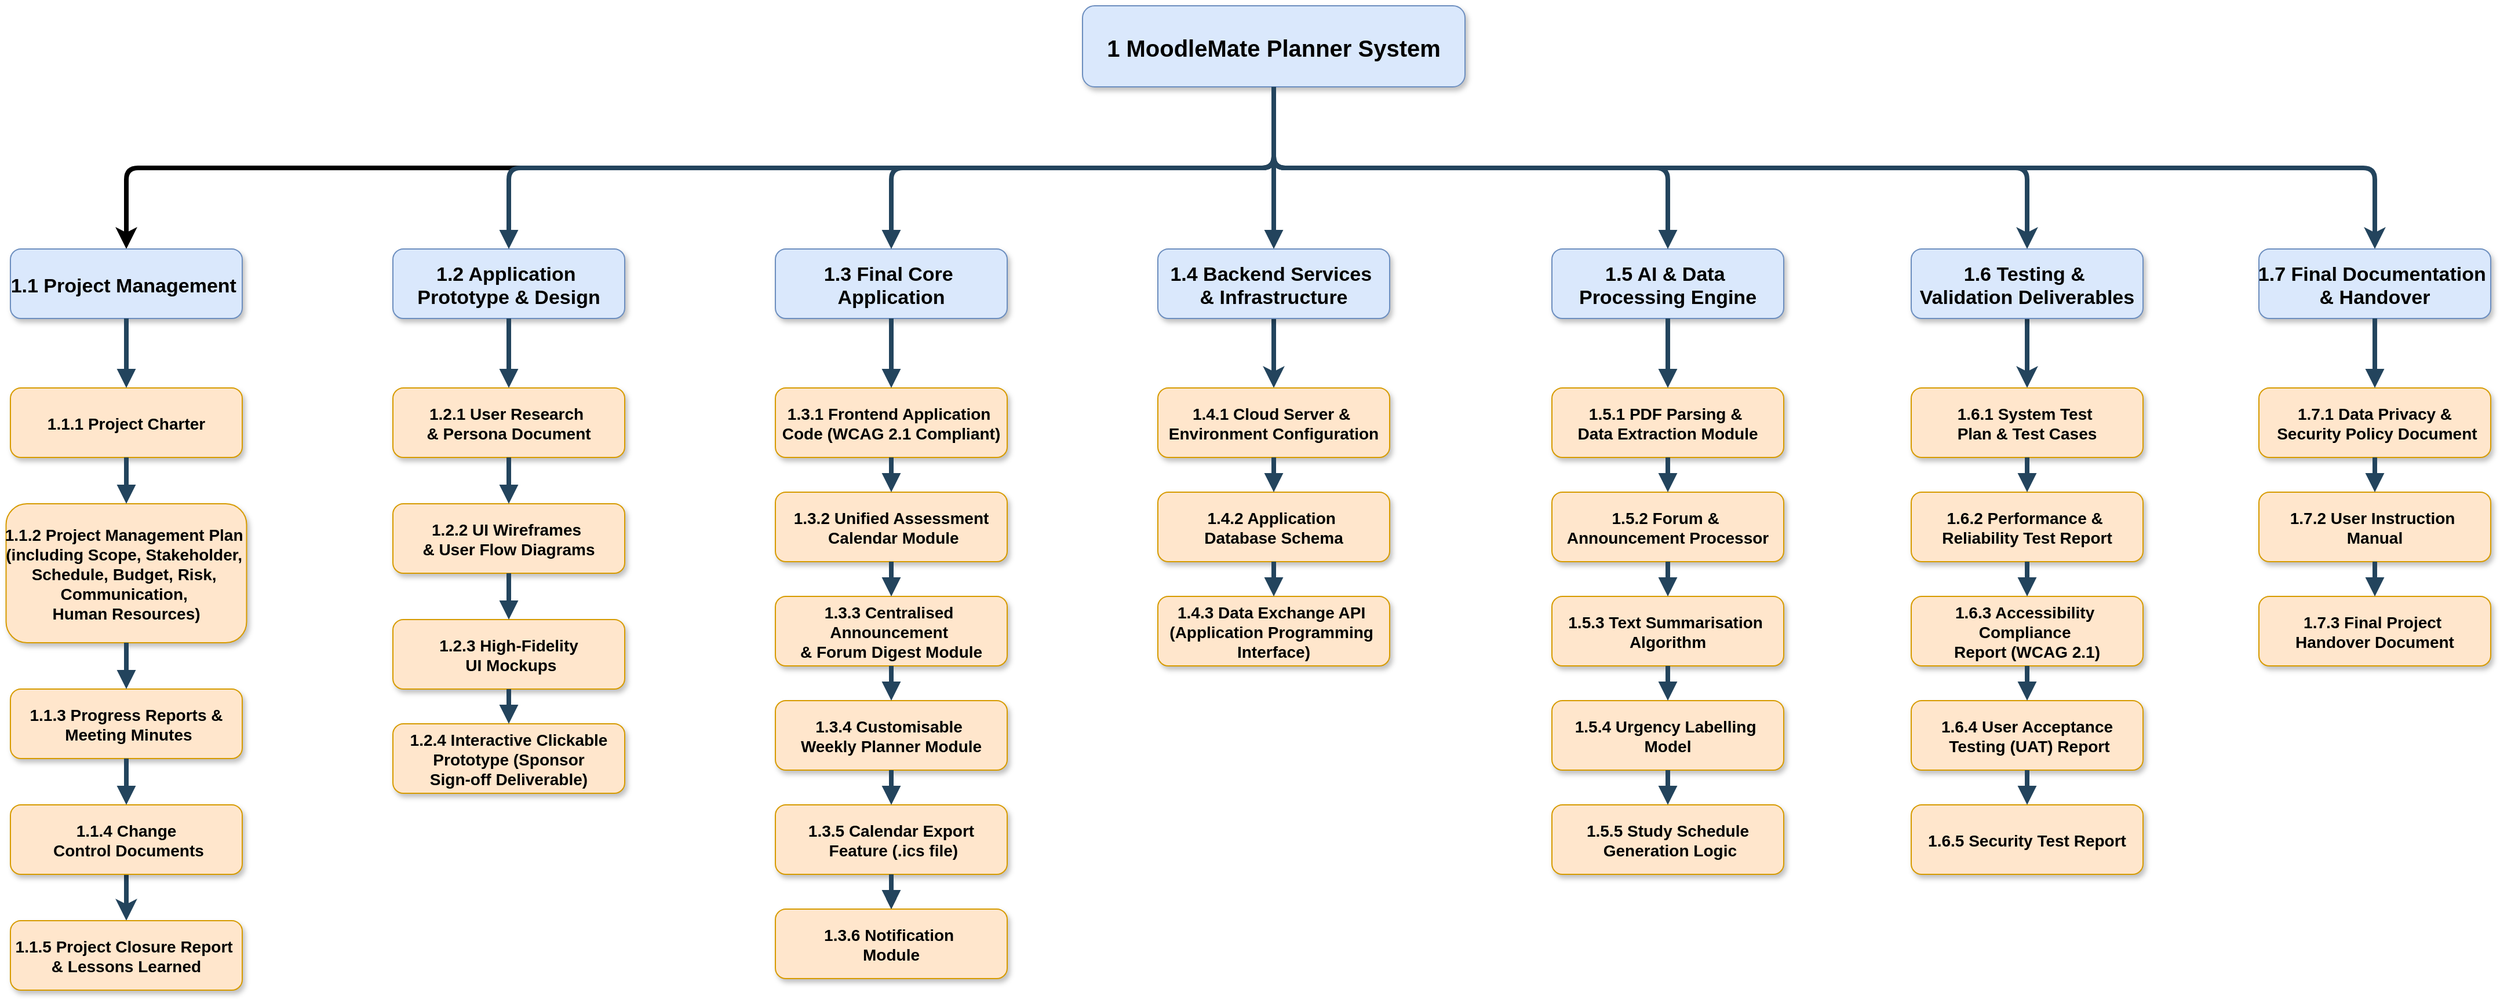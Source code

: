 <mxfile version="28.2.5">
  <diagram name="Page-1" id="97916047-d0de-89f5-080d-49f4d83e522f">
    <mxGraphModel dx="2646.5" dy="667" grid="1" gridSize="10" guides="1" tooltips="1" connect="1" arrows="1" fold="1" page="1" pageScale="1.5" pageWidth="1169" pageHeight="827" background="none" math="0" shadow="0">
      <root>
        <mxCell id="0" />
        <mxCell id="1" parent="0" />
        <mxCell id="X0FZ6w632vzJPn5fqte3-67" style="edgeStyle=orthogonalEdgeStyle;rounded=1;orthogonalLoop=1;jettySize=auto;html=1;exitX=0.5;exitY=1;exitDx=0;exitDy=0;strokeWidth=4;curved=0;strokeColor=#23445D;" parent="1" source="3" target="7" edge="1">
          <mxGeometry relative="1" as="geometry" />
        </mxCell>
        <mxCell id="X0FZ6w632vzJPn5fqte3-89" style="edgeStyle=orthogonalEdgeStyle;rounded=1;orthogonalLoop=1;jettySize=auto;html=1;exitX=0.5;exitY=1;exitDx=0;exitDy=0;strokeWidth=4;curved=0;strokeColor=#23445D;" parent="1" source="3" target="X0FZ6w632vzJPn5fqte3-69" edge="1">
          <mxGeometry relative="1" as="geometry" />
        </mxCell>
        <mxCell id="bBaxxTamTcXbbt5jnj0J-54" style="edgeStyle=orthogonalEdgeStyle;rounded=1;orthogonalLoop=1;jettySize=auto;html=1;exitX=0.5;exitY=1;exitDx=0;exitDy=0;strokeWidth=4;curved=0;entryX=0.5;entryY=0;entryDx=0;entryDy=0;" edge="1" parent="1" source="3" target="bBaxxTamTcXbbt5jnj0J-55">
          <mxGeometry relative="1" as="geometry">
            <mxPoint x="-130" y="470" as="targetPoint" />
          </mxGeometry>
        </mxCell>
        <mxCell id="3" value="1 MoodleMate Planner System" style="rounded=1;fillColor=#dae8fc;strokeColor=#6c8ebf;shadow=1;fontStyle=1;fontSize=20;" parent="1" vertex="1">
          <mxGeometry x="695" y="270" width="330" height="70" as="geometry" />
        </mxCell>
        <mxCell id="4" value="1.2 Application &#xa;Prototype &amp; Design" style="rounded=1;fillColor=#dae8fc;strokeColor=#6c8ebf;shadow=1;fontStyle=1;fontSize=17;" parent="1" vertex="1">
          <mxGeometry x="100" y="480" width="200" height="60" as="geometry" />
        </mxCell>
        <mxCell id="5" value="1.3 Final Core &#xa;Application" style="rounded=1;fillColor=#dae8fc;strokeColor=#6c8ebf;shadow=1;fontStyle=1;fontSize=17;" parent="1" vertex="1">
          <mxGeometry x="430" y="480" width="200" height="60" as="geometry" />
        </mxCell>
        <mxCell id="6" value="1.5 AI &amp; Data &#xa;Processing Engine" style="rounded=1;fillColor=#dae8fc;strokeColor=#6c8ebf;shadow=1;fontStyle=1;fontSize=17;" parent="1" vertex="1">
          <mxGeometry x="1100" y="480" width="200" height="60" as="geometry" />
        </mxCell>
        <mxCell id="X0FZ6w632vzJPn5fqte3-68" style="edgeStyle=orthogonalEdgeStyle;rounded=1;orthogonalLoop=1;jettySize=auto;html=1;entryX=0.5;entryY=0;entryDx=0;entryDy=0;strokeWidth=4;strokeColor=light-dark(#23445D,#EDEDED);curved=0;" parent="1" source="7" target="X0FZ6w632vzJPn5fqte3-58" edge="1">
          <mxGeometry relative="1" as="geometry" />
        </mxCell>
        <mxCell id="7" value="1.6 Testing &amp; &#xa;Validation Deliverables" style="rounded=1;fillColor=#dae8fc;strokeColor=#6c8ebf;shadow=1;fontStyle=1;fontSize=17;" parent="1" vertex="1">
          <mxGeometry x="1410" y="480" width="200" height="60" as="geometry" />
        </mxCell>
        <mxCell id="8" value="1.2.1 User Research &#xa;&amp; Persona Document" style="rounded=1;fillColor=#ffe6cc;strokeColor=#d79b00;shadow=1;fontStyle=1;fontSize=14;" parent="1" vertex="1">
          <mxGeometry x="100" y="600" width="200" height="60" as="geometry" />
        </mxCell>
        <mxCell id="9" value="1.2.2 UI Wireframes &#xa;&amp; User Flow Diagrams" style="rounded=1;fillColor=#ffe6cc;strokeColor=#d79b00;shadow=1;fontStyle=1;fontSize=14;" parent="1" vertex="1">
          <mxGeometry x="100" y="700" width="200" height="60" as="geometry" />
        </mxCell>
        <mxCell id="10" value="1.2.3 High-Fidelity&#xa; UI Mockups" style="rounded=1;fillColor=#ffe6cc;strokeColor=#d79b00;shadow=1;fontStyle=1;fontSize=14;" parent="1" vertex="1">
          <mxGeometry x="100" y="800" width="200" height="60" as="geometry" />
        </mxCell>
        <mxCell id="11" value="1.2.4 Interactive Clickable&#xa; Prototype (Sponsor &#xa;Sign-off Deliverable)" style="rounded=1;fillColor=#ffe6cc;strokeColor=#d79b00;shadow=1;fontStyle=1;fontSize=14;" parent="1" vertex="1">
          <mxGeometry x="100" y="890" width="200" height="60" as="geometry" />
        </mxCell>
        <mxCell id="13" value="1.3.1 Frontend Application &#xa;Code (WCAG 2.1 Compliant)" style="rounded=1;fillColor=#ffe6cc;strokeColor=#d79b00;shadow=1;fontStyle=1;fontSize=14;" parent="1" vertex="1">
          <mxGeometry x="430" y="600" width="200" height="60" as="geometry" />
        </mxCell>
        <mxCell id="14" value="1.3.2 Unified Assessment&#xa; Calendar Module" style="rounded=1;fillColor=#ffe6cc;strokeColor=#d79b00;shadow=1;fontStyle=1;fontSize=14;" parent="1" vertex="1">
          <mxGeometry x="430" y="690" width="200" height="60" as="geometry" />
        </mxCell>
        <mxCell id="15" value="1.3.3 Centralised &#xa;Announcement &#xa;&amp; Forum Digest Module" style="rounded=1;fillColor=#ffe6cc;strokeColor=#d79b00;shadow=1;fontStyle=1;fontSize=14;" parent="1" vertex="1">
          <mxGeometry x="430" y="780" width="200" height="60" as="geometry" />
        </mxCell>
        <mxCell id="16" value="1.3.4 Customisable &#xa;Weekly Planner Module" style="rounded=1;fillColor=#ffe6cc;strokeColor=#d79b00;shadow=1;fontStyle=1;fontSize=14;" parent="1" vertex="1">
          <mxGeometry x="430" y="870" width="200" height="60" as="geometry" />
        </mxCell>
        <mxCell id="23" value="1.5.1 PDF Parsing &amp; &#xa;Data Extraction Module" style="rounded=1;fillColor=#ffe6cc;strokeColor=#d79b00;shadow=1;fontStyle=1;fontSize=14;" parent="1" vertex="1">
          <mxGeometry x="1100" y="600" width="200" height="60" as="geometry" />
        </mxCell>
        <mxCell id="24" value="1.5.2 Forum &amp; &#xa;Announcement Processor" style="rounded=1;fillColor=#ffe6cc;strokeColor=#d79b00;shadow=1;fontStyle=1;fontSize=14;" parent="1" vertex="1">
          <mxGeometry x="1100" y="690" width="200" height="60" as="geometry" />
        </mxCell>
        <mxCell id="25" value="1.5.3 Text Summarisation &#xa;Algorithm" style="rounded=1;fillColor=#ffe6cc;strokeColor=#d79b00;shadow=1;fontStyle=1;fontSize=14;" parent="1" vertex="1">
          <mxGeometry x="1100" y="780" width="200" height="60" as="geometry" />
        </mxCell>
        <mxCell id="26" value="1.5.4 Urgency Labelling &#xa;Model" style="rounded=1;fillColor=#ffe6cc;strokeColor=#d79b00;shadow=1;fontStyle=1;fontSize=14;" parent="1" vertex="1">
          <mxGeometry x="1100" y="870" width="200" height="60" as="geometry" />
        </mxCell>
        <mxCell id="27" value="1.5.5 Study Schedule&#xa; Generation Logic" style="rounded=1;fillColor=#ffe6cc;strokeColor=#d79b00;shadow=1;fontStyle=1;fontSize=14;" parent="1" vertex="1">
          <mxGeometry x="1100" y="960" width="200" height="60" as="geometry" />
        </mxCell>
        <mxCell id="30" value="" style="edgeStyle=elbowEdgeStyle;elbow=vertical;strokeWidth=4;endArrow=block;endFill=1;fontStyle=1;strokeColor=#23445D;" parent="1" source="3" target="5" edge="1">
          <mxGeometry x="22" y="165.5" width="100" height="100" as="geometry">
            <mxPoint x="22" y="265.5" as="sourcePoint" />
            <mxPoint x="122" y="165.5" as="targetPoint" />
          </mxGeometry>
        </mxCell>
        <mxCell id="31" value="" style="edgeStyle=elbowEdgeStyle;elbow=vertical;strokeWidth=4;endArrow=block;endFill=1;fontStyle=1;strokeColor=#23445D;" parent="1" source="3" target="4" edge="1">
          <mxGeometry x="22" y="165.5" width="100" height="100" as="geometry">
            <mxPoint x="22" y="265.5" as="sourcePoint" />
            <mxPoint x="122" y="165.5" as="targetPoint" />
          </mxGeometry>
        </mxCell>
        <mxCell id="32" value="" style="edgeStyle=elbowEdgeStyle;elbow=vertical;strokeWidth=4;endArrow=block;endFill=1;fontStyle=1;strokeColor=#23445D;" parent="1" source="3" target="6" edge="1">
          <mxGeometry x="22" y="165.5" width="100" height="100" as="geometry">
            <mxPoint x="22" y="265.5" as="sourcePoint" />
            <mxPoint x="122" y="165.5" as="targetPoint" />
          </mxGeometry>
        </mxCell>
        <mxCell id="34" value="" style="edgeStyle=elbowEdgeStyle;elbow=vertical;strokeWidth=4;endArrow=block;endFill=1;fontStyle=1;strokeColor=#23445D;exitX=0.5;exitY=1;exitDx=0;exitDy=0;entryX=0.5;entryY=0;entryDx=0;entryDy=0;" parent="1" source="4" target="8" edge="1">
          <mxGeometry x="22" y="165.5" width="100" height="100" as="geometry">
            <mxPoint x="22" y="265.5" as="sourcePoint" />
            <mxPoint x="122" y="165.5" as="targetPoint" />
            <Array as="points">
              <mxPoint x="170" y="590" />
            </Array>
          </mxGeometry>
        </mxCell>
        <mxCell id="37" value="" style="edgeStyle=elbowEdgeStyle;elbow=vertical;strokeWidth=4;endArrow=block;endFill=1;fontStyle=1;strokeColor=#23445D;exitX=0.5;exitY=1;exitDx=0;exitDy=0;entryX=0.5;entryY=0;entryDx=0;entryDy=0;" parent="1" source="6" target="23" edge="1">
          <mxGeometry x="22" y="165.5" width="100" height="100" as="geometry">
            <mxPoint x="132" y="270" as="sourcePoint" />
            <mxPoint x="232" y="170" as="targetPoint" />
            <Array as="points">
              <mxPoint x="1250" y="584.5" />
            </Array>
          </mxGeometry>
        </mxCell>
        <mxCell id="38" value="" style="edgeStyle=elbowEdgeStyle;elbow=vertical;strokeWidth=4;endArrow=block;endFill=1;fontStyle=1;strokeColor=#23445D;" parent="1" source="8" target="9" edge="1">
          <mxGeometry x="62" y="165.5" width="100" height="100" as="geometry">
            <mxPoint x="-180" y="240" as="sourcePoint" />
            <mxPoint x="-80" y="140" as="targetPoint" />
          </mxGeometry>
        </mxCell>
        <mxCell id="39" value="" style="edgeStyle=elbowEdgeStyle;elbow=vertical;strokeWidth=4;endArrow=block;endFill=1;fontStyle=1;strokeColor=#23445D;" parent="1" source="9" target="10" edge="1">
          <mxGeometry x="62" y="175.5" width="100" height="100" as="geometry">
            <mxPoint x="-180" y="250" as="sourcePoint" />
            <mxPoint x="-80" y="150" as="targetPoint" />
          </mxGeometry>
        </mxCell>
        <mxCell id="40" value="" style="edgeStyle=elbowEdgeStyle;elbow=vertical;strokeWidth=4;endArrow=block;endFill=1;fontStyle=1;strokeColor=#23445D;" parent="1" source="10" target="11" edge="1">
          <mxGeometry x="62" y="185.5" width="100" height="100" as="geometry">
            <mxPoint x="-180" y="260" as="sourcePoint" />
            <mxPoint x="-80" y="160" as="targetPoint" />
          </mxGeometry>
        </mxCell>
        <mxCell id="42" value="" style="edgeStyle=elbowEdgeStyle;elbow=vertical;strokeWidth=4;endArrow=block;endFill=1;fontStyle=1;strokeColor=#23445D;" parent="1" source="13" target="14" edge="1">
          <mxGeometry x="62" y="165.5" width="100" height="100" as="geometry">
            <mxPoint x="-70" y="240" as="sourcePoint" />
            <mxPoint x="30" y="140" as="targetPoint" />
          </mxGeometry>
        </mxCell>
        <mxCell id="43" value="" style="edgeStyle=elbowEdgeStyle;elbow=vertical;strokeWidth=4;endArrow=block;endFill=1;fontStyle=1;strokeColor=#23445D;" parent="1" source="14" target="15" edge="1">
          <mxGeometry x="62" y="175.5" width="100" height="100" as="geometry">
            <mxPoint x="-70" y="250" as="sourcePoint" />
            <mxPoint x="30" y="150" as="targetPoint" />
          </mxGeometry>
        </mxCell>
        <mxCell id="44" value="" style="edgeStyle=elbowEdgeStyle;elbow=vertical;strokeWidth=4;endArrow=block;endFill=1;fontStyle=1;strokeColor=#23445D;" parent="1" source="15" target="16" edge="1">
          <mxGeometry x="62" y="185.5" width="100" height="100" as="geometry">
            <mxPoint x="-70" y="260" as="sourcePoint" />
            <mxPoint x="30" y="160" as="targetPoint" />
          </mxGeometry>
        </mxCell>
        <mxCell id="50" value="" style="edgeStyle=elbowEdgeStyle;elbow=vertical;strokeWidth=4;endArrow=block;endFill=1;fontStyle=1;strokeColor=#23445D;" parent="1" source="23" target="24" edge="1">
          <mxGeometry x="72" y="165.5" width="100" height="100" as="geometry">
            <mxPoint x="80" y="250" as="sourcePoint" />
            <mxPoint x="180" y="150" as="targetPoint" />
          </mxGeometry>
        </mxCell>
        <mxCell id="51" value="" style="edgeStyle=elbowEdgeStyle;elbow=vertical;strokeWidth=4;endArrow=block;endFill=1;fontStyle=1;strokeColor=#23445D;" parent="1" source="24" target="25" edge="1">
          <mxGeometry x="72" y="175.5" width="100" height="100" as="geometry">
            <mxPoint x="80" y="260" as="sourcePoint" />
            <mxPoint x="180" y="160" as="targetPoint" />
          </mxGeometry>
        </mxCell>
        <mxCell id="52" value="" style="edgeStyle=elbowEdgeStyle;elbow=vertical;strokeWidth=4;endArrow=block;endFill=1;fontStyle=1;strokeColor=#23445D;" parent="1" source="25" target="26" edge="1">
          <mxGeometry x="72" y="185.5" width="100" height="100" as="geometry">
            <mxPoint x="80" y="270" as="sourcePoint" />
            <mxPoint x="180" y="170" as="targetPoint" />
          </mxGeometry>
        </mxCell>
        <mxCell id="53" value="" style="edgeStyle=elbowEdgeStyle;elbow=vertical;strokeWidth=4;endArrow=block;endFill=1;fontStyle=1;strokeColor=#23445D;" parent="1" source="26" target="27" edge="1">
          <mxGeometry x="72" y="195.5" width="100" height="100" as="geometry">
            <mxPoint x="80" y="280" as="sourcePoint" />
            <mxPoint x="180" y="180" as="targetPoint" />
          </mxGeometry>
        </mxCell>
        <mxCell id="54" value="" style="edgeStyle=elbowEdgeStyle;elbow=vertical;strokeWidth=4;endArrow=block;endFill=1;fontStyle=1;strokeColor=#23445D;exitX=0.5;exitY=1;exitDx=0;exitDy=0;" parent="1" source="5" target="13" edge="1">
          <mxGeometry x="22" y="165.5" width="100" height="100" as="geometry">
            <mxPoint x="82" y="265.5" as="sourcePoint" />
            <mxPoint x="182" y="165.5" as="targetPoint" />
            <Array as="points">
              <mxPoint x="530" y="570" />
            </Array>
          </mxGeometry>
        </mxCell>
        <mxCell id="X0FZ6w632vzJPn5fqte3-56" value="" style="edgeStyle=elbowEdgeStyle;elbow=vertical;strokeWidth=4;endArrow=block;endFill=1;fontStyle=1;strokeColor=#23445D;" parent="1" source="3" target="X0FZ6w632vzJPn5fqte3-55" edge="1">
          <mxGeometry x="22" y="165.5" width="100" height="100" as="geometry">
            <mxPoint x="772" y="406" as="sourcePoint" />
            <mxPoint x="942" y="616" as="targetPoint" />
            <Array as="points" />
          </mxGeometry>
        </mxCell>
        <mxCell id="X0FZ6w632vzJPn5fqte3-87" style="edgeStyle=orthogonalEdgeStyle;rounded=1;orthogonalLoop=1;jettySize=auto;html=1;entryX=0.5;entryY=0;entryDx=0;entryDy=0;curved=0;strokeWidth=4;strokeColor=#23445D;" parent="1" source="X0FZ6w632vzJPn5fqte3-55" target="X0FZ6w632vzJPn5fqte3-80" edge="1">
          <mxGeometry relative="1" as="geometry" />
        </mxCell>
        <mxCell id="X0FZ6w632vzJPn5fqte3-55" value="1.4 Backend Services &#xa;&amp; Infrastructure" style="rounded=1;fillColor=#dae8fc;strokeColor=#6c8ebf;shadow=1;fontStyle=1;fontSize=17;" parent="1" vertex="1">
          <mxGeometry x="760" y="480" width="200" height="60" as="geometry" />
        </mxCell>
        <mxCell id="X0FZ6w632vzJPn5fqte3-58" value="1.6.1 System Test &#xa;Plan &amp; Test Cases" style="rounded=1;fillColor=#ffe6cc;strokeColor=#d79b00;shadow=1;fontStyle=1;fontSize=14;" parent="1" vertex="1">
          <mxGeometry x="1410" y="600" width="200" height="60" as="geometry" />
        </mxCell>
        <mxCell id="X0FZ6w632vzJPn5fqte3-59" value="1.6.2 Performance &amp; &#xa;Reliability Test Report" style="rounded=1;fillColor=#ffe6cc;strokeColor=#d79b00;shadow=1;fontStyle=1;fontSize=14;" parent="1" vertex="1">
          <mxGeometry x="1410" y="690" width="200" height="60" as="geometry" />
        </mxCell>
        <mxCell id="X0FZ6w632vzJPn5fqte3-60" value="1.6.3 Accessibility &#xa;Compliance &#xa;Report (WCAG 2.1)" style="rounded=1;fillColor=#ffe6cc;strokeColor=#d79b00;shadow=1;fontStyle=1;fontSize=14;" parent="1" vertex="1">
          <mxGeometry x="1410" y="780" width="200" height="60" as="geometry" />
        </mxCell>
        <mxCell id="X0FZ6w632vzJPn5fqte3-61" value="1.6.4 User Acceptance&#xa; Testing (UAT) Report" style="rounded=1;fillColor=#ffe6cc;strokeColor=#d79b00;shadow=1;fontStyle=1;fontSize=14;" parent="1" vertex="1">
          <mxGeometry x="1410" y="870" width="200" height="60" as="geometry" />
        </mxCell>
        <mxCell id="X0FZ6w632vzJPn5fqte3-62" value="1.6.5 Security Test Report" style="rounded=1;fillColor=#ffe6cc;strokeColor=#d79b00;shadow=1;fontStyle=1;fontSize=14;" parent="1" vertex="1">
          <mxGeometry x="1410" y="960" width="200" height="60" as="geometry" />
        </mxCell>
        <mxCell id="X0FZ6w632vzJPn5fqte3-63" value="" style="edgeStyle=elbowEdgeStyle;elbow=vertical;strokeWidth=4;endArrow=block;endFill=1;fontStyle=1;strokeColor=#23445D;" parent="1" source="X0FZ6w632vzJPn5fqte3-58" target="X0FZ6w632vzJPn5fqte3-59" edge="1">
          <mxGeometry x="72" y="165.5" width="100" height="100" as="geometry">
            <mxPoint x="362" y="264.5" as="sourcePoint" />
            <mxPoint x="462" y="164.5" as="targetPoint" />
          </mxGeometry>
        </mxCell>
        <mxCell id="X0FZ6w632vzJPn5fqte3-64" value="" style="edgeStyle=elbowEdgeStyle;elbow=vertical;strokeWidth=4;endArrow=block;endFill=1;fontStyle=1;strokeColor=#23445D;" parent="1" source="X0FZ6w632vzJPn5fqte3-59" target="X0FZ6w632vzJPn5fqte3-60" edge="1">
          <mxGeometry x="72" y="175.5" width="100" height="100" as="geometry">
            <mxPoint x="362" y="274.5" as="sourcePoint" />
            <mxPoint x="462" y="174.5" as="targetPoint" />
          </mxGeometry>
        </mxCell>
        <mxCell id="X0FZ6w632vzJPn5fqte3-65" value="" style="edgeStyle=elbowEdgeStyle;elbow=vertical;strokeWidth=4;endArrow=block;endFill=1;fontStyle=1;strokeColor=#23445D;" parent="1" source="X0FZ6w632vzJPn5fqte3-60" target="X0FZ6w632vzJPn5fqte3-61" edge="1">
          <mxGeometry x="72" y="185.5" width="100" height="100" as="geometry">
            <mxPoint x="362" y="284.5" as="sourcePoint" />
            <mxPoint x="462" y="184.5" as="targetPoint" />
          </mxGeometry>
        </mxCell>
        <mxCell id="X0FZ6w632vzJPn5fqte3-66" value="" style="edgeStyle=elbowEdgeStyle;elbow=vertical;strokeWidth=4;endArrow=block;endFill=1;fontStyle=1;strokeColor=#23445D;" parent="1" source="X0FZ6w632vzJPn5fqte3-61" target="X0FZ6w632vzJPn5fqte3-62" edge="1">
          <mxGeometry x="72" y="195.5" width="100" height="100" as="geometry">
            <mxPoint x="362" y="294.5" as="sourcePoint" />
            <mxPoint x="462" y="194.5" as="targetPoint" />
          </mxGeometry>
        </mxCell>
        <mxCell id="X0FZ6w632vzJPn5fqte3-69" value="1.7 Final Documentation &#xa;&amp; Handover" style="rounded=1;fillColor=#dae8fc;strokeColor=#6c8ebf;shadow=1;fontStyle=1;fontSize=17;" parent="1" vertex="1">
          <mxGeometry x="1710" y="480" width="200" height="60" as="geometry" />
        </mxCell>
        <mxCell id="X0FZ6w632vzJPn5fqte3-70" value="1.7.1 Data Privacy &amp;&#xa; Security Policy Document" style="rounded=1;fillColor=#ffe6cc;strokeColor=#d79b00;shadow=1;fontStyle=1;fontSize=14;" parent="1" vertex="1">
          <mxGeometry x="1710" y="600" width="200" height="60" as="geometry" />
        </mxCell>
        <mxCell id="X0FZ6w632vzJPn5fqte3-71" value="1.7.2 User Instruction &#xa;Manual" style="rounded=1;fillColor=#ffe6cc;strokeColor=#d79b00;shadow=1;fontStyle=1;fontSize=14;" parent="1" vertex="1">
          <mxGeometry x="1710" y="690" width="200" height="60" as="geometry" />
        </mxCell>
        <mxCell id="X0FZ6w632vzJPn5fqte3-72" value="1.7.3 Final Project &#xa;Handover Document" style="rounded=1;fillColor=#ffe6cc;strokeColor=#d79b00;shadow=1;fontStyle=1;fontSize=14;" parent="1" vertex="1">
          <mxGeometry x="1710" y="780" width="200" height="60" as="geometry" />
        </mxCell>
        <mxCell id="X0FZ6w632vzJPn5fqte3-75" value="" style="edgeStyle=elbowEdgeStyle;elbow=vertical;strokeWidth=4;endArrow=block;endFill=1;fontStyle=1;strokeColor=#23445D;exitX=0.5;exitY=1;exitDx=0;exitDy=0;entryX=0.5;entryY=0;entryDx=0;entryDy=0;" parent="1" source="X0FZ6w632vzJPn5fqte3-69" target="X0FZ6w632vzJPn5fqte3-70" edge="1">
          <mxGeometry x="22" y="165.5" width="100" height="100" as="geometry">
            <mxPoint x="712" y="250" as="sourcePoint" />
            <mxPoint x="812" y="150" as="targetPoint" />
            <Array as="points">
              <mxPoint x="1830" y="564.5" />
            </Array>
          </mxGeometry>
        </mxCell>
        <mxCell id="X0FZ6w632vzJPn5fqte3-76" value="" style="edgeStyle=elbowEdgeStyle;elbow=vertical;strokeWidth=4;endArrow=block;endFill=1;fontStyle=1;strokeColor=#23445D;" parent="1" source="X0FZ6w632vzJPn5fqte3-70" target="X0FZ6w632vzJPn5fqte3-71" edge="1">
          <mxGeometry x="72" y="165.5" width="100" height="100" as="geometry">
            <mxPoint x="660" y="244.5" as="sourcePoint" />
            <mxPoint x="760" y="144.5" as="targetPoint" />
          </mxGeometry>
        </mxCell>
        <mxCell id="X0FZ6w632vzJPn5fqte3-77" value="" style="edgeStyle=elbowEdgeStyle;elbow=vertical;strokeWidth=4;endArrow=block;endFill=1;fontStyle=1;strokeColor=#23445D;" parent="1" source="X0FZ6w632vzJPn5fqte3-71" target="X0FZ6w632vzJPn5fqte3-72" edge="1">
          <mxGeometry x="72" y="175.5" width="100" height="100" as="geometry">
            <mxPoint x="660" y="254.5" as="sourcePoint" />
            <mxPoint x="760" y="154.5" as="targetPoint" />
          </mxGeometry>
        </mxCell>
        <mxCell id="X0FZ6w632vzJPn5fqte3-80" value="1.4.1 Cloud Server &amp; &#xa;Environment Configuration" style="rounded=1;fillColor=#ffe6cc;strokeColor=#d79b00;shadow=1;fontStyle=1;fontSize=14;" parent="1" vertex="1">
          <mxGeometry x="760" y="600" width="200" height="60" as="geometry" />
        </mxCell>
        <mxCell id="X0FZ6w632vzJPn5fqte3-81" value="1.4.2 Application &#xa;Database Schema" style="rounded=1;fillColor=#ffe6cc;strokeColor=#d79b00;shadow=1;fontStyle=1;fontSize=14;" parent="1" vertex="1">
          <mxGeometry x="760" y="690" width="200" height="60" as="geometry" />
        </mxCell>
        <mxCell id="X0FZ6w632vzJPn5fqte3-82" value="1.4.3 Data Exchange API &#xa;(Application Programming &#xa;Interface)" style="rounded=1;fillColor=#ffe6cc;strokeColor=#d79b00;shadow=1;fontStyle=1;fontSize=14;" parent="1" vertex="1">
          <mxGeometry x="760" y="780" width="200" height="60" as="geometry" />
        </mxCell>
        <mxCell id="X0FZ6w632vzJPn5fqte3-84" value="" style="edgeStyle=elbowEdgeStyle;elbow=vertical;strokeWidth=4;endArrow=block;endFill=1;fontStyle=1;strokeColor=#23445D;" parent="1" source="X0FZ6w632vzJPn5fqte3-80" target="X0FZ6w632vzJPn5fqte3-81" edge="1">
          <mxGeometry x="62" y="165.5" width="100" height="100" as="geometry">
            <mxPoint x="110" y="300" as="sourcePoint" />
            <mxPoint x="210" y="200" as="targetPoint" />
          </mxGeometry>
        </mxCell>
        <mxCell id="X0FZ6w632vzJPn5fqte3-85" value="" style="edgeStyle=elbowEdgeStyle;elbow=vertical;strokeWidth=4;endArrow=block;endFill=1;fontStyle=1;strokeColor=#23445D;" parent="1" source="X0FZ6w632vzJPn5fqte3-81" target="X0FZ6w632vzJPn5fqte3-82" edge="1">
          <mxGeometry x="62" y="175.5" width="100" height="100" as="geometry">
            <mxPoint x="110" y="310" as="sourcePoint" />
            <mxPoint x="210" y="210" as="targetPoint" />
          </mxGeometry>
        </mxCell>
        <mxCell id="X0FZ6w632vzJPn5fqte3-94" value="" style="edgeStyle=orthogonalEdgeStyle;rounded=0;orthogonalLoop=1;jettySize=auto;html=1;" parent="1" source="X0FZ6w632vzJPn5fqte3-90" target="X0FZ6w632vzJPn5fqte3-91" edge="1">
          <mxGeometry relative="1" as="geometry" />
        </mxCell>
        <mxCell id="X0FZ6w632vzJPn5fqte3-90" value="1.3.5 Calendar Export&#xa; Feature (.ics file)" style="rounded=1;fillColor=#ffe6cc;strokeColor=#d79b00;shadow=1;fontStyle=1;fontSize=14;" parent="1" vertex="1">
          <mxGeometry x="430" y="960" width="200" height="60" as="geometry" />
        </mxCell>
        <mxCell id="X0FZ6w632vzJPn5fqte3-91" value="1.3.6 Notification &#xa;Module" style="rounded=1;fillColor=#ffe6cc;strokeColor=#d79b00;shadow=1;fontStyle=1;fontSize=14;" parent="1" vertex="1">
          <mxGeometry x="430" y="1050" width="200" height="60" as="geometry" />
        </mxCell>
        <mxCell id="X0FZ6w632vzJPn5fqte3-92" value="" style="edgeStyle=elbowEdgeStyle;elbow=vertical;strokeWidth=4;endArrow=block;endFill=1;fontStyle=1;strokeColor=#23445D;exitX=0.5;exitY=1;exitDx=0;exitDy=0;" parent="1" source="16" target="X0FZ6w632vzJPn5fqte3-90" edge="1">
          <mxGeometry x="62" y="175.5" width="100" height="100" as="geometry">
            <mxPoint x="530" y="950" as="sourcePoint" />
            <mxPoint x="30" y="350" as="targetPoint" />
          </mxGeometry>
        </mxCell>
        <mxCell id="X0FZ6w632vzJPn5fqte3-93" value="" style="edgeStyle=elbowEdgeStyle;elbow=vertical;strokeWidth=4;endArrow=block;endFill=1;fontStyle=1;strokeColor=#23445D;" parent="1" source="X0FZ6w632vzJPn5fqte3-90" target="X0FZ6w632vzJPn5fqte3-91" edge="1">
          <mxGeometry x="62" y="185.5" width="100" height="100" as="geometry">
            <mxPoint x="-70" y="460" as="sourcePoint" />
            <mxPoint x="30" y="360" as="targetPoint" />
          </mxGeometry>
        </mxCell>
        <mxCell id="X0FZ6w632vzJPn5fqte3-95" style="edgeStyle=orthogonalEdgeStyle;rounded=0;orthogonalLoop=1;jettySize=auto;html=1;exitX=0.5;exitY=1;exitDx=0;exitDy=0;" parent="1" source="X0FZ6w632vzJPn5fqte3-91" target="X0FZ6w632vzJPn5fqte3-91" edge="1">
          <mxGeometry relative="1" as="geometry" />
        </mxCell>
        <mxCell id="bBaxxTamTcXbbt5jnj0J-55" value="1.1 Project Management " style="rounded=1;fillColor=#dae8fc;strokeColor=#6c8ebf;shadow=1;fontStyle=1;fontSize=17;" vertex="1" parent="1">
          <mxGeometry x="-230" y="480" width="200" height="60" as="geometry" />
        </mxCell>
        <mxCell id="bBaxxTamTcXbbt5jnj0J-56" value="1.1.1 Project Charter" style="rounded=1;fillColor=#ffe6cc;strokeColor=#d79b00;shadow=1;fontStyle=1;fontSize=14;" vertex="1" parent="1">
          <mxGeometry x="-230" y="600" width="200" height="60" as="geometry" />
        </mxCell>
        <mxCell id="bBaxxTamTcXbbt5jnj0J-57" value="1.1.2 Project Management Plan &#xa;(including Scope, Stakeholder, &#xa;Schedule, Budget, Risk, &#xa;Communication, &#xa;Human Resources)" style="rounded=1;fillColor=#ffe6cc;strokeColor=#d79b00;shadow=1;fontStyle=1;fontSize=14;" vertex="1" parent="1">
          <mxGeometry x="-233.75" y="700" width="207.5" height="120" as="geometry" />
        </mxCell>
        <mxCell id="bBaxxTamTcXbbt5jnj0J-58" value="1.1.3 Progress Reports &amp;&#xa; Meeting Minutes" style="rounded=1;fillColor=#ffe6cc;strokeColor=#d79b00;shadow=1;fontStyle=1;fontSize=14;" vertex="1" parent="1">
          <mxGeometry x="-230" y="860" width="200" height="60" as="geometry" />
        </mxCell>
        <mxCell id="bBaxxTamTcXbbt5jnj0J-65" style="edgeStyle=orthogonalEdgeStyle;rounded=0;orthogonalLoop=1;jettySize=auto;html=1;exitX=0.5;exitY=1;exitDx=0;exitDy=0;entryX=0.5;entryY=0;entryDx=0;entryDy=0;strokeWidth=4;strokeColor=#23445D;" edge="1" parent="1" source="bBaxxTamTcXbbt5jnj0J-59" target="bBaxxTamTcXbbt5jnj0J-64">
          <mxGeometry relative="1" as="geometry" />
        </mxCell>
        <mxCell id="bBaxxTamTcXbbt5jnj0J-59" value="1.1.4 Change&#xa; Control Documents" style="rounded=1;fillColor=#ffe6cc;strokeColor=#d79b00;shadow=1;fontStyle=1;fontSize=14;" vertex="1" parent="1">
          <mxGeometry x="-230" y="960" width="200" height="60" as="geometry" />
        </mxCell>
        <mxCell id="bBaxxTamTcXbbt5jnj0J-60" value="" style="edgeStyle=elbowEdgeStyle;elbow=vertical;strokeWidth=4;endArrow=block;endFill=1;fontStyle=1;strokeColor=#23445D;exitX=0.5;exitY=1;exitDx=0;exitDy=0;entryX=0.5;entryY=0;entryDx=0;entryDy=0;" edge="1" parent="1" source="bBaxxTamTcXbbt5jnj0J-55" target="bBaxxTamTcXbbt5jnj0J-56">
          <mxGeometry x="22" y="165.5" width="100" height="100" as="geometry">
            <mxPoint x="-248" y="265.5" as="sourcePoint" />
            <mxPoint x="-148" y="165.5" as="targetPoint" />
            <Array as="points">
              <mxPoint x="-100" y="590" />
            </Array>
          </mxGeometry>
        </mxCell>
        <mxCell id="bBaxxTamTcXbbt5jnj0J-61" value="" style="edgeStyle=elbowEdgeStyle;elbow=vertical;strokeWidth=4;endArrow=block;endFill=1;fontStyle=1;strokeColor=#23445D;" edge="1" parent="1" source="bBaxxTamTcXbbt5jnj0J-56" target="bBaxxTamTcXbbt5jnj0J-57">
          <mxGeometry x="62" y="165.5" width="100" height="100" as="geometry">
            <mxPoint x="-450" y="240" as="sourcePoint" />
            <mxPoint x="-350" y="140" as="targetPoint" />
          </mxGeometry>
        </mxCell>
        <mxCell id="bBaxxTamTcXbbt5jnj0J-62" value="" style="edgeStyle=elbowEdgeStyle;elbow=vertical;strokeWidth=4;endArrow=block;endFill=1;fontStyle=1;strokeColor=#23445D;" edge="1" parent="1" source="bBaxxTamTcXbbt5jnj0J-57" target="bBaxxTamTcXbbt5jnj0J-58">
          <mxGeometry x="62" y="175.5" width="100" height="100" as="geometry">
            <mxPoint x="-450" y="250" as="sourcePoint" />
            <mxPoint x="-350" y="150" as="targetPoint" />
          </mxGeometry>
        </mxCell>
        <mxCell id="bBaxxTamTcXbbt5jnj0J-63" value="" style="edgeStyle=elbowEdgeStyle;elbow=vertical;strokeWidth=4;endArrow=block;endFill=1;fontStyle=1;strokeColor=#23445D;" edge="1" parent="1" source="bBaxxTamTcXbbt5jnj0J-58" target="bBaxxTamTcXbbt5jnj0J-59">
          <mxGeometry x="62" y="185.5" width="100" height="100" as="geometry">
            <mxPoint x="-450" y="260" as="sourcePoint" />
            <mxPoint x="-350" y="160" as="targetPoint" />
          </mxGeometry>
        </mxCell>
        <mxCell id="bBaxxTamTcXbbt5jnj0J-64" value="1.1.5 Project Closure Report &#xa;&amp; Lessons Learned" style="rounded=1;fillColor=#ffe6cc;strokeColor=#d79b00;shadow=1;fontStyle=1;fontSize=14;" vertex="1" parent="1">
          <mxGeometry x="-230" y="1060" width="200" height="60" as="geometry" />
        </mxCell>
      </root>
    </mxGraphModel>
  </diagram>
</mxfile>
